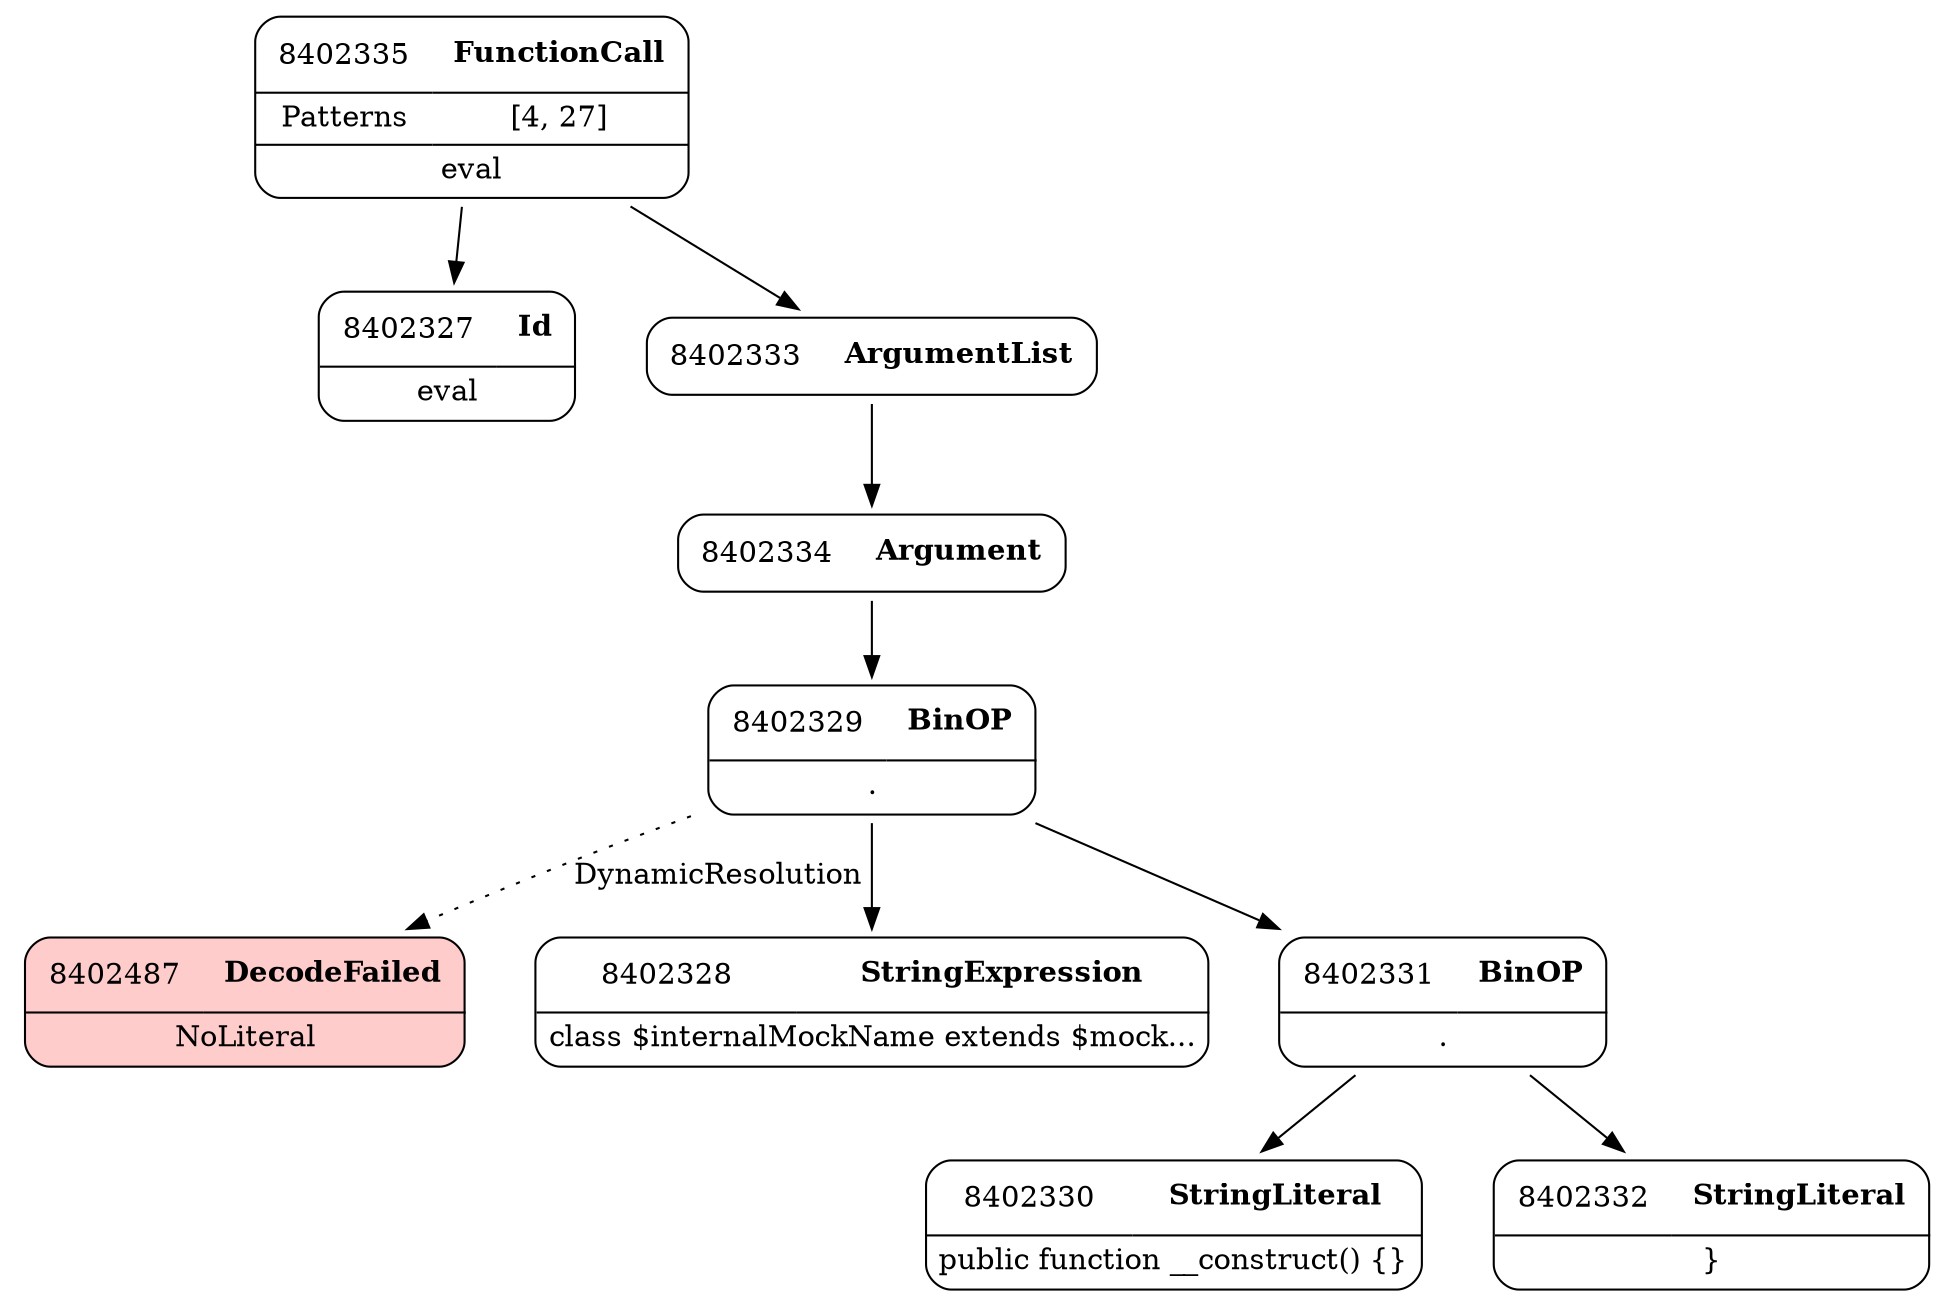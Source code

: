 digraph ast {
node [shape=none];
8402327 [label=<<TABLE border='1' cellspacing='0' cellpadding='10' style='rounded' ><TR><TD border='0'>8402327</TD><TD border='0'><B>Id</B></TD></TR><HR/><TR><TD border='0' cellpadding='5' colspan='2'>eval</TD></TR></TABLE>>];
8402487 [label=<<TABLE border='1' cellspacing='0' cellpadding='10' style='rounded' bgcolor='#FFCCCC' ><TR><TD border='0'>8402487</TD><TD border='0'><B>DecodeFailed</B></TD></TR><HR/><TR><TD border='0' cellpadding='5' colspan='2'>NoLiteral</TD></TR></TABLE>>];
8402328 [label=<<TABLE border='1' cellspacing='0' cellpadding='10' style='rounded' ><TR><TD border='0'>8402328</TD><TD border='0'><B>StringExpression</B></TD></TR><HR/><TR><TD border='0' cellpadding='5' colspan='2'>class $internalMockName extends $mock...</TD></TR></TABLE>>];
8402329 [label=<<TABLE border='1' cellspacing='0' cellpadding='10' style='rounded' ><TR><TD border='0'>8402329</TD><TD border='0'><B>BinOP</B></TD></TR><HR/><TR><TD border='0' cellpadding='5' colspan='2'>.</TD></TR></TABLE>>];
8402329 -> 8402328 [weight=2];
8402329 -> 8402331 [weight=2];
8402329 -> 8402487 [style=dotted,label=DynamicResolution];
8402330 [label=<<TABLE border='1' cellspacing='0' cellpadding='10' style='rounded' ><TR><TD border='0'>8402330</TD><TD border='0'><B>StringLiteral</B></TD></TR><HR/><TR><TD border='0' cellpadding='5' colspan='2'>public function __construct() {}</TD></TR></TABLE>>];
8402331 [label=<<TABLE border='1' cellspacing='0' cellpadding='10' style='rounded' ><TR><TD border='0'>8402331</TD><TD border='0'><B>BinOP</B></TD></TR><HR/><TR><TD border='0' cellpadding='5' colspan='2'>.</TD></TR></TABLE>>];
8402331 -> 8402330 [weight=2];
8402331 -> 8402332 [weight=2];
8402332 [label=<<TABLE border='1' cellspacing='0' cellpadding='10' style='rounded' ><TR><TD border='0'>8402332</TD><TD border='0'><B>StringLiteral</B></TD></TR><HR/><TR><TD border='0' cellpadding='5' colspan='2'>}</TD></TR></TABLE>>];
8402333 [label=<<TABLE border='1' cellspacing='0' cellpadding='10' style='rounded' ><TR><TD border='0'>8402333</TD><TD border='0'><B>ArgumentList</B></TD></TR></TABLE>>];
8402333 -> 8402334 [weight=2];
8402334 [label=<<TABLE border='1' cellspacing='0' cellpadding='10' style='rounded' ><TR><TD border='0'>8402334</TD><TD border='0'><B>Argument</B></TD></TR></TABLE>>];
8402334 -> 8402329 [weight=2];
8402335 [label=<<TABLE border='1' cellspacing='0' cellpadding='10' style='rounded' ><TR><TD border='0'>8402335</TD><TD border='0'><B>FunctionCall</B></TD></TR><HR/><TR><TD border='0' cellpadding='5'>Patterns</TD><TD border='0' cellpadding='5'>[4, 27]</TD></TR><HR/><TR><TD border='0' cellpadding='5' colspan='2'>eval</TD></TR></TABLE>>];
8402335 -> 8402327 [weight=2];
8402335 -> 8402333 [weight=2];
}
